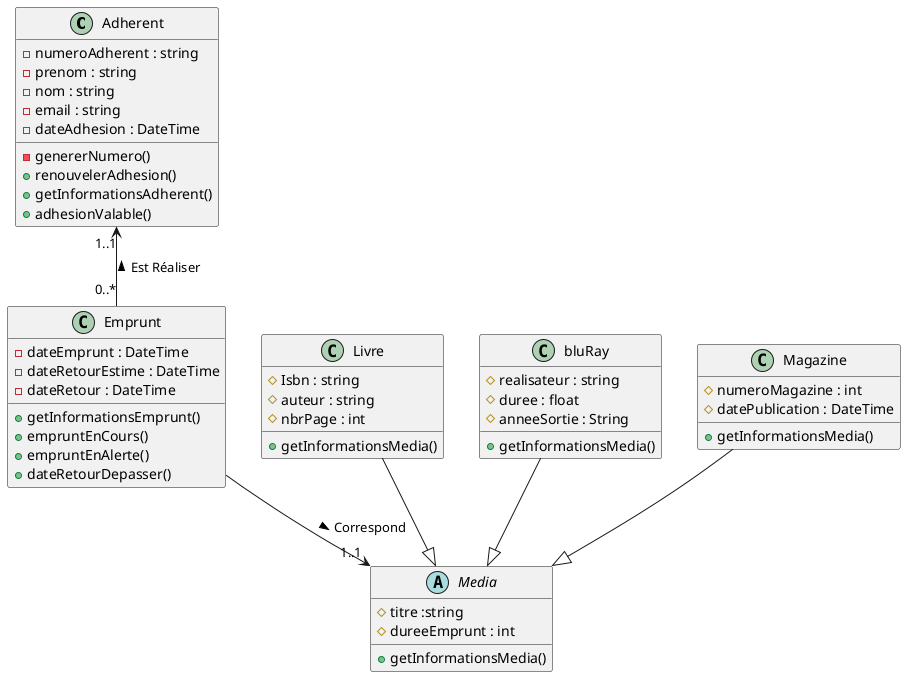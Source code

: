 @startuml

class Adherent {
- numeroAdherent : string
- prenom : string
- nom : string
- email : string
- dateAdhesion : DateTime
- genererNumero()
+ renouvelerAdhesion()
+ getInformationsAdherent()
+ adhesionValable()
}
class Emprunt {
- dateEmprunt : DateTime
- dateRetourEstime : DateTime
- dateRetour : DateTime
+ getInformationsEmprunt()
+ empruntEnCours()
+ empruntEnAlerte()
+ dateRetourDepasser()
}

abstract class Media {
# titre :string
# dureeEmprunt : int
+ getInformationsMedia()
}

class Livre {
# Isbn : string
# auteur : string
# nbrPage : int
+ getInformationsMedia()
}
class bluRay {
# realisateur : string
# duree : float
# anneeSortie : String
+ getInformationsMedia()
}
class Magazine {
# numeroMagazine : int
# datePublication : DateTime
+ getInformationsMedia()
}
Adherent"1..1" <-- "0..*"Emprunt :< Est Réaliser
Emprunt --> "1..1"Media :> Correspond
Livre --|> Media
bluRay --|> Media
Magazine --|> Media



@enduml